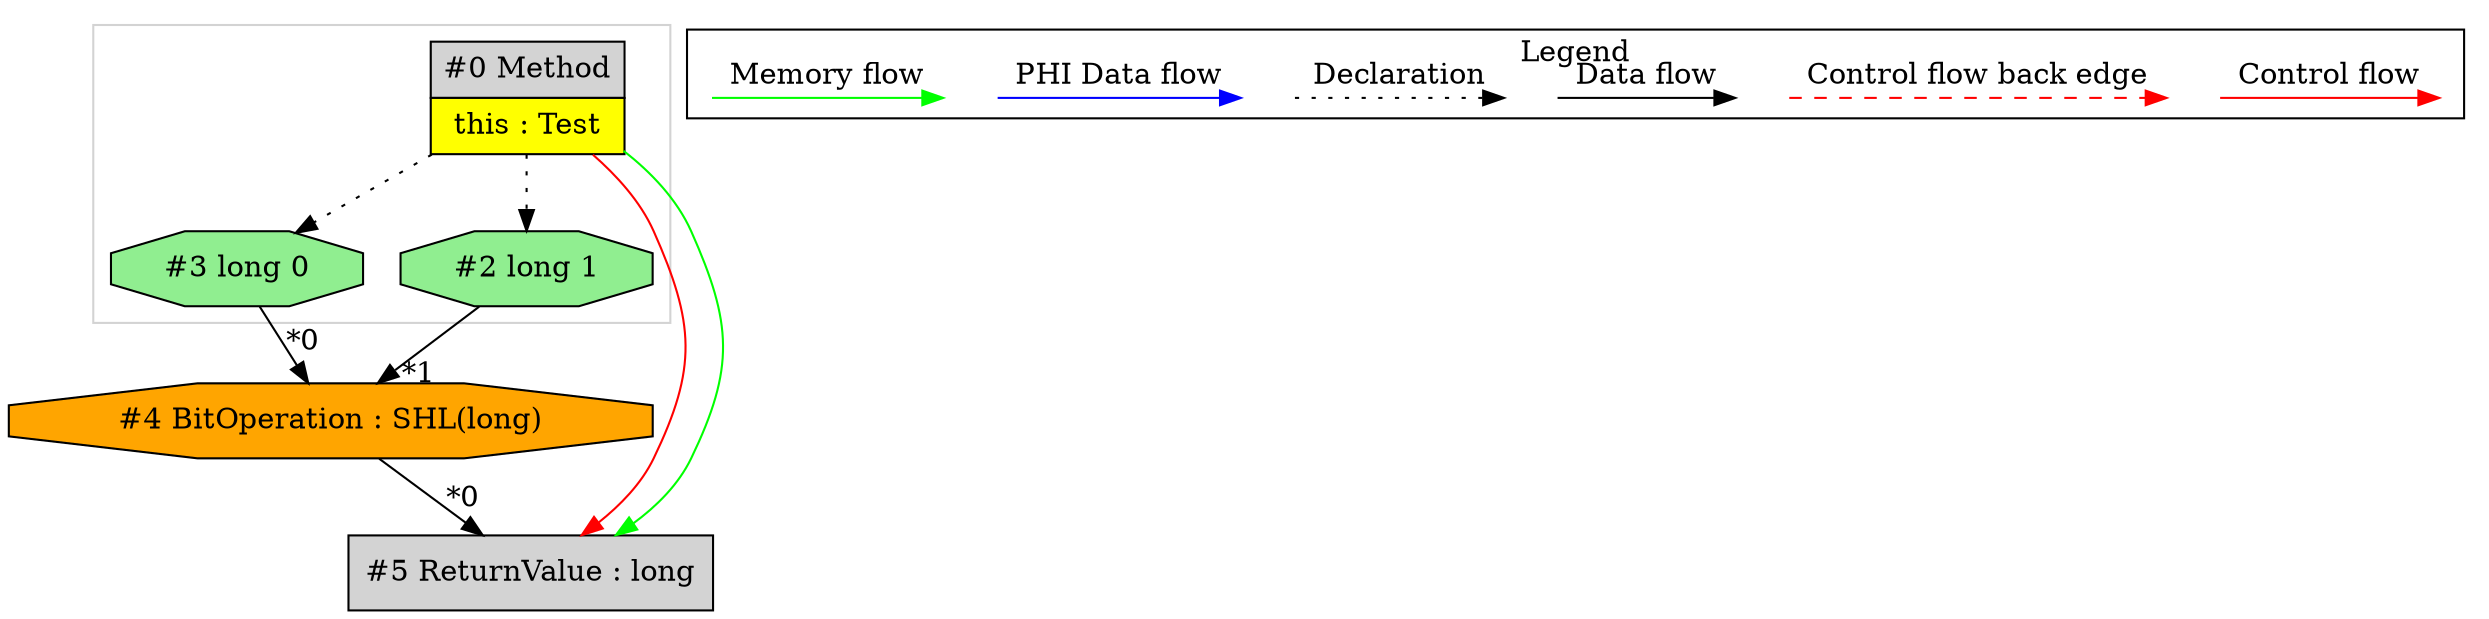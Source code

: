 digraph {
 ordering="in";
 node0[margin="0", label=<<table border="0" cellborder="1" cellspacing="0" cellpadding="5"><tr><td colspan="1">#0 Method</td></tr><tr><td port="prj1" bgcolor="yellow">this : Test</td></tr></table>>,shape=none, fillcolor=lightgrey, style=filled];
 node3[label="#3 long 0",shape=octagon, fillcolor=lightgreen, style=filled];
 node0 -> node3[style=dotted];
 node4[label="#4 BitOperation : SHL(long)",shape=octagon, fillcolor=orange, style=filled];
 node3 -> node4[headlabel="*0", labeldistance=2];
 node2 -> node4[headlabel="*1", labeldistance=2];
 node2[label="#2 long 1",shape=octagon, fillcolor=lightgreen, style=filled];
 node0 -> node2[style=dotted];
 node5[label="#5 ReturnValue : long",shape=box, fillcolor=lightgrey, style=filled];
 node4 -> node5[headlabel="*0", labeldistance=2];
 node0 -> node5[labeldistance=2, color=red, fontcolor=red];
 node0 -> node5[labeldistance=2, color=green, constraint=false];
 subgraph cluster_0 {
  color=lightgray;
  node0;
  node2;
  node3;
 }
 subgraph cluster_000 {
  label = "Legend";
  node [shape=point]
  {
   rank=same;
   c0 [style = invis];
   c1 [style = invis];
   c2 [style = invis];
   c3 [style = invis];
   d0 [style = invis];
   d1 [style = invis];
   d2 [style = invis];
   d3 [style = invis];
   d4 [style = invis];
   d5 [style = invis];
   d6 [style = invis];
   d7 [style = invis];
  }
  c0 -> c1 [label="Control flow", style=solid, color=red]
  c2 -> c3 [label="Control flow back edge", style=dashed, color=red]
  d0 -> d1 [label="Data flow"]
  d2 -> d3 [label="Declaration", style=dotted]
  d4 -> d5 [label="PHI Data flow", color=blue]
  d6 -> d7 [label="Memory flow", color=green]
 }

}
